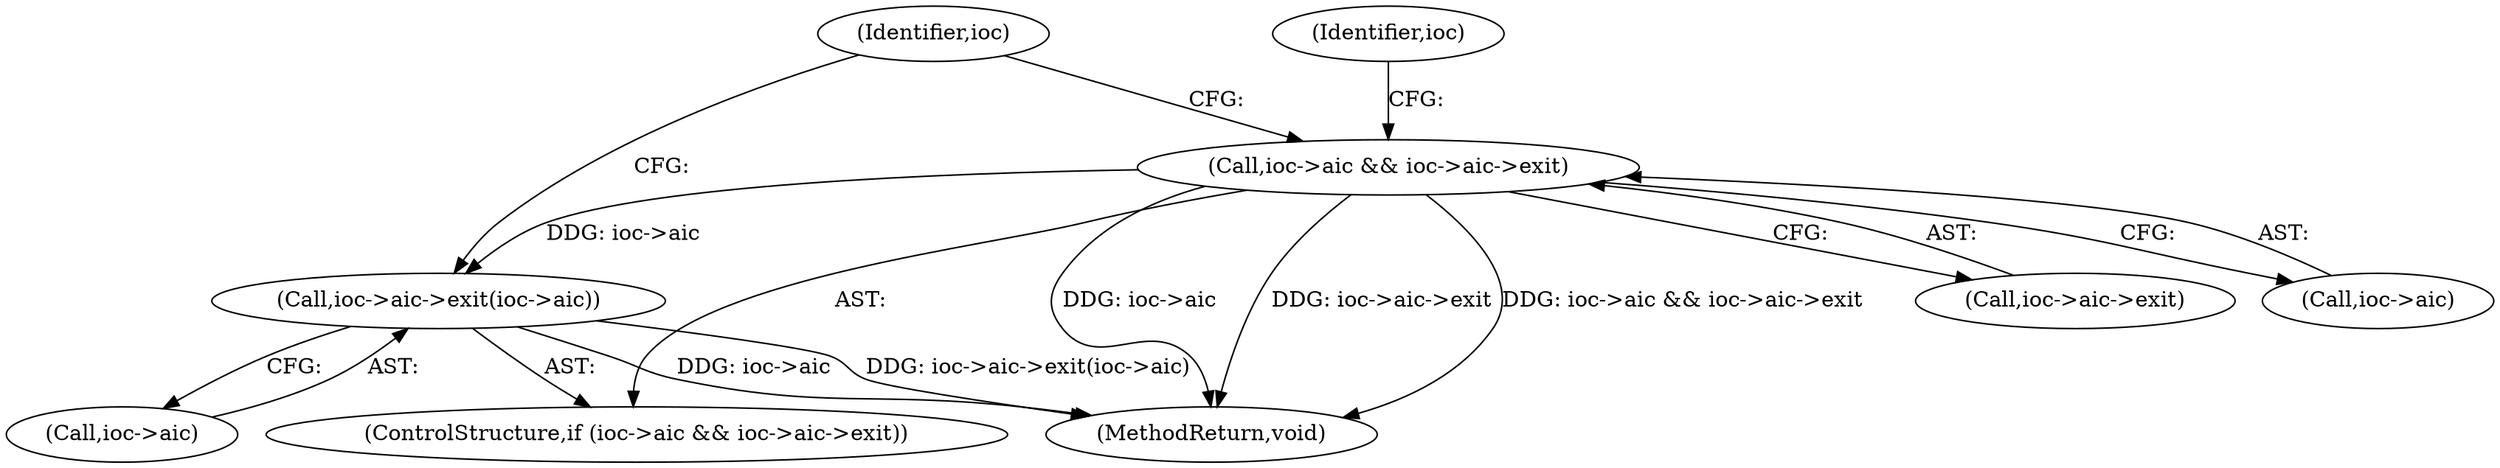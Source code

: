 digraph "0_linux_b69f2292063d2caf37ca9aec7d63ded203701bf3@pointer" {
"1000126" [label="(Call,ioc->aic && ioc->aic->exit)"];
"1000135" [label="(Call,ioc->aic->exit(ioc->aic))"];
"1000130" [label="(Call,ioc->aic->exit)"];
"1000135" [label="(Call,ioc->aic->exit(ioc->aic))"];
"1000126" [label="(Call,ioc->aic && ioc->aic->exit)"];
"1000136" [label="(Call,ioc->aic)"];
"1000125" [label="(ControlStructure,if (ioc->aic && ioc->aic->exit))"];
"1000140" [label="(Identifier,ioc)"];
"1000137" [label="(Identifier,ioc)"];
"1000143" [label="(MethodReturn,void)"];
"1000127" [label="(Call,ioc->aic)"];
"1000126" -> "1000125"  [label="AST: "];
"1000126" -> "1000127"  [label="CFG: "];
"1000126" -> "1000130"  [label="CFG: "];
"1000127" -> "1000126"  [label="AST: "];
"1000130" -> "1000126"  [label="AST: "];
"1000137" -> "1000126"  [label="CFG: "];
"1000140" -> "1000126"  [label="CFG: "];
"1000126" -> "1000143"  [label="DDG: ioc->aic"];
"1000126" -> "1000143"  [label="DDG: ioc->aic->exit"];
"1000126" -> "1000143"  [label="DDG: ioc->aic && ioc->aic->exit"];
"1000126" -> "1000135"  [label="DDG: ioc->aic"];
"1000135" -> "1000125"  [label="AST: "];
"1000135" -> "1000136"  [label="CFG: "];
"1000136" -> "1000135"  [label="AST: "];
"1000140" -> "1000135"  [label="CFG: "];
"1000135" -> "1000143"  [label="DDG: ioc->aic"];
"1000135" -> "1000143"  [label="DDG: ioc->aic->exit(ioc->aic)"];
}
